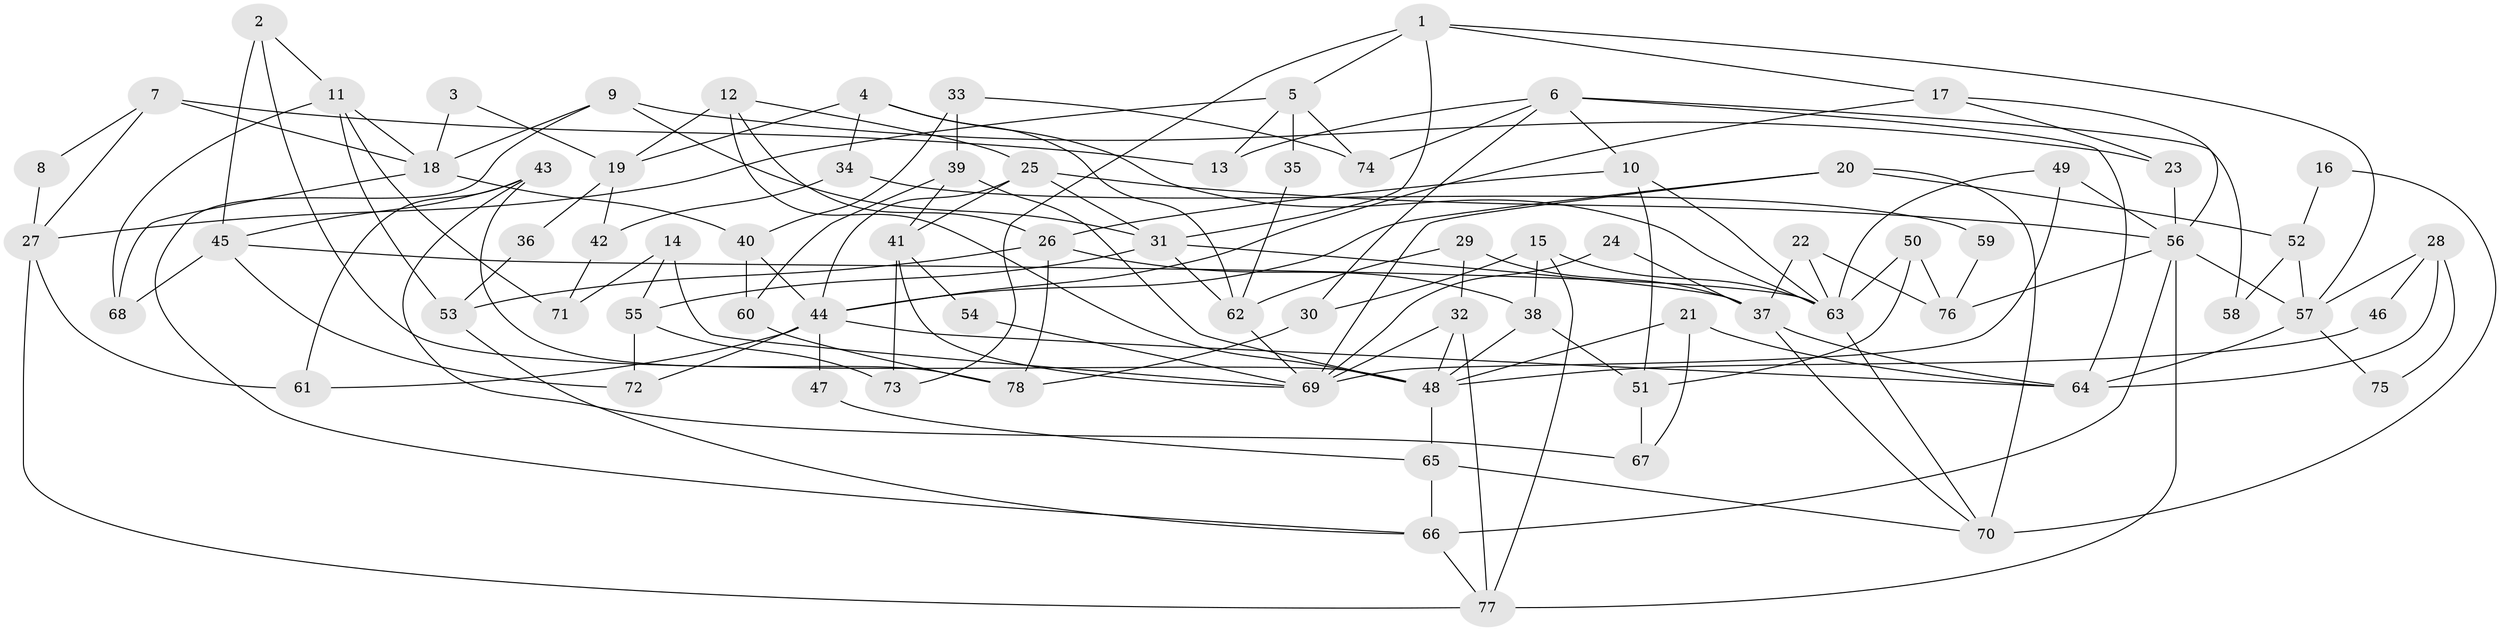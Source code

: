 // Generated by graph-tools (version 1.1) at 2025/26/03/09/25 03:26:10]
// undirected, 78 vertices, 156 edges
graph export_dot {
graph [start="1"]
  node [color=gray90,style=filled];
  1;
  2;
  3;
  4;
  5;
  6;
  7;
  8;
  9;
  10;
  11;
  12;
  13;
  14;
  15;
  16;
  17;
  18;
  19;
  20;
  21;
  22;
  23;
  24;
  25;
  26;
  27;
  28;
  29;
  30;
  31;
  32;
  33;
  34;
  35;
  36;
  37;
  38;
  39;
  40;
  41;
  42;
  43;
  44;
  45;
  46;
  47;
  48;
  49;
  50;
  51;
  52;
  53;
  54;
  55;
  56;
  57;
  58;
  59;
  60;
  61;
  62;
  63;
  64;
  65;
  66;
  67;
  68;
  69;
  70;
  71;
  72;
  73;
  74;
  75;
  76;
  77;
  78;
  1 -- 17;
  1 -- 5;
  1 -- 31;
  1 -- 57;
  1 -- 73;
  2 -- 45;
  2 -- 48;
  2 -- 11;
  3 -- 18;
  3 -- 19;
  4 -- 63;
  4 -- 62;
  4 -- 19;
  4 -- 34;
  5 -- 27;
  5 -- 13;
  5 -- 35;
  5 -- 74;
  6 -- 10;
  6 -- 74;
  6 -- 13;
  6 -- 30;
  6 -- 58;
  6 -- 64;
  7 -- 27;
  7 -- 18;
  7 -- 8;
  7 -- 13;
  8 -- 27;
  9 -- 66;
  9 -- 31;
  9 -- 18;
  9 -- 23;
  10 -- 51;
  10 -- 63;
  10 -- 26;
  11 -- 53;
  11 -- 18;
  11 -- 68;
  11 -- 71;
  12 -- 26;
  12 -- 48;
  12 -- 19;
  12 -- 25;
  14 -- 69;
  14 -- 55;
  14 -- 71;
  15 -- 38;
  15 -- 63;
  15 -- 30;
  15 -- 77;
  16 -- 52;
  16 -- 70;
  17 -- 23;
  17 -- 44;
  17 -- 56;
  18 -- 40;
  18 -- 68;
  19 -- 36;
  19 -- 42;
  20 -- 70;
  20 -- 44;
  20 -- 52;
  20 -- 69;
  21 -- 64;
  21 -- 48;
  21 -- 67;
  22 -- 63;
  22 -- 37;
  22 -- 76;
  23 -- 56;
  24 -- 37;
  24 -- 69;
  25 -- 56;
  25 -- 31;
  25 -- 41;
  25 -- 44;
  26 -- 78;
  26 -- 38;
  26 -- 53;
  27 -- 61;
  27 -- 77;
  28 -- 57;
  28 -- 64;
  28 -- 46;
  28 -- 75;
  29 -- 37;
  29 -- 62;
  29 -- 32;
  30 -- 78;
  31 -- 37;
  31 -- 55;
  31 -- 62;
  32 -- 77;
  32 -- 48;
  32 -- 69;
  33 -- 40;
  33 -- 39;
  33 -- 74;
  34 -- 42;
  34 -- 59;
  35 -- 62;
  36 -- 53;
  37 -- 64;
  37 -- 70;
  38 -- 51;
  38 -- 48;
  39 -- 48;
  39 -- 41;
  39 -- 60;
  40 -- 44;
  40 -- 60;
  41 -- 69;
  41 -- 54;
  41 -- 73;
  42 -- 71;
  43 -- 45;
  43 -- 78;
  43 -- 61;
  43 -- 67;
  44 -- 64;
  44 -- 47;
  44 -- 61;
  44 -- 72;
  45 -- 72;
  45 -- 68;
  45 -- 63;
  46 -- 48;
  47 -- 65;
  48 -- 65;
  49 -- 69;
  49 -- 56;
  49 -- 63;
  50 -- 76;
  50 -- 63;
  50 -- 51;
  51 -- 67;
  52 -- 57;
  52 -- 58;
  53 -- 66;
  54 -- 69;
  55 -- 73;
  55 -- 72;
  56 -- 66;
  56 -- 57;
  56 -- 76;
  56 -- 77;
  57 -- 64;
  57 -- 75;
  59 -- 76;
  60 -- 78;
  62 -- 69;
  63 -- 70;
  65 -- 70;
  65 -- 66;
  66 -- 77;
}
